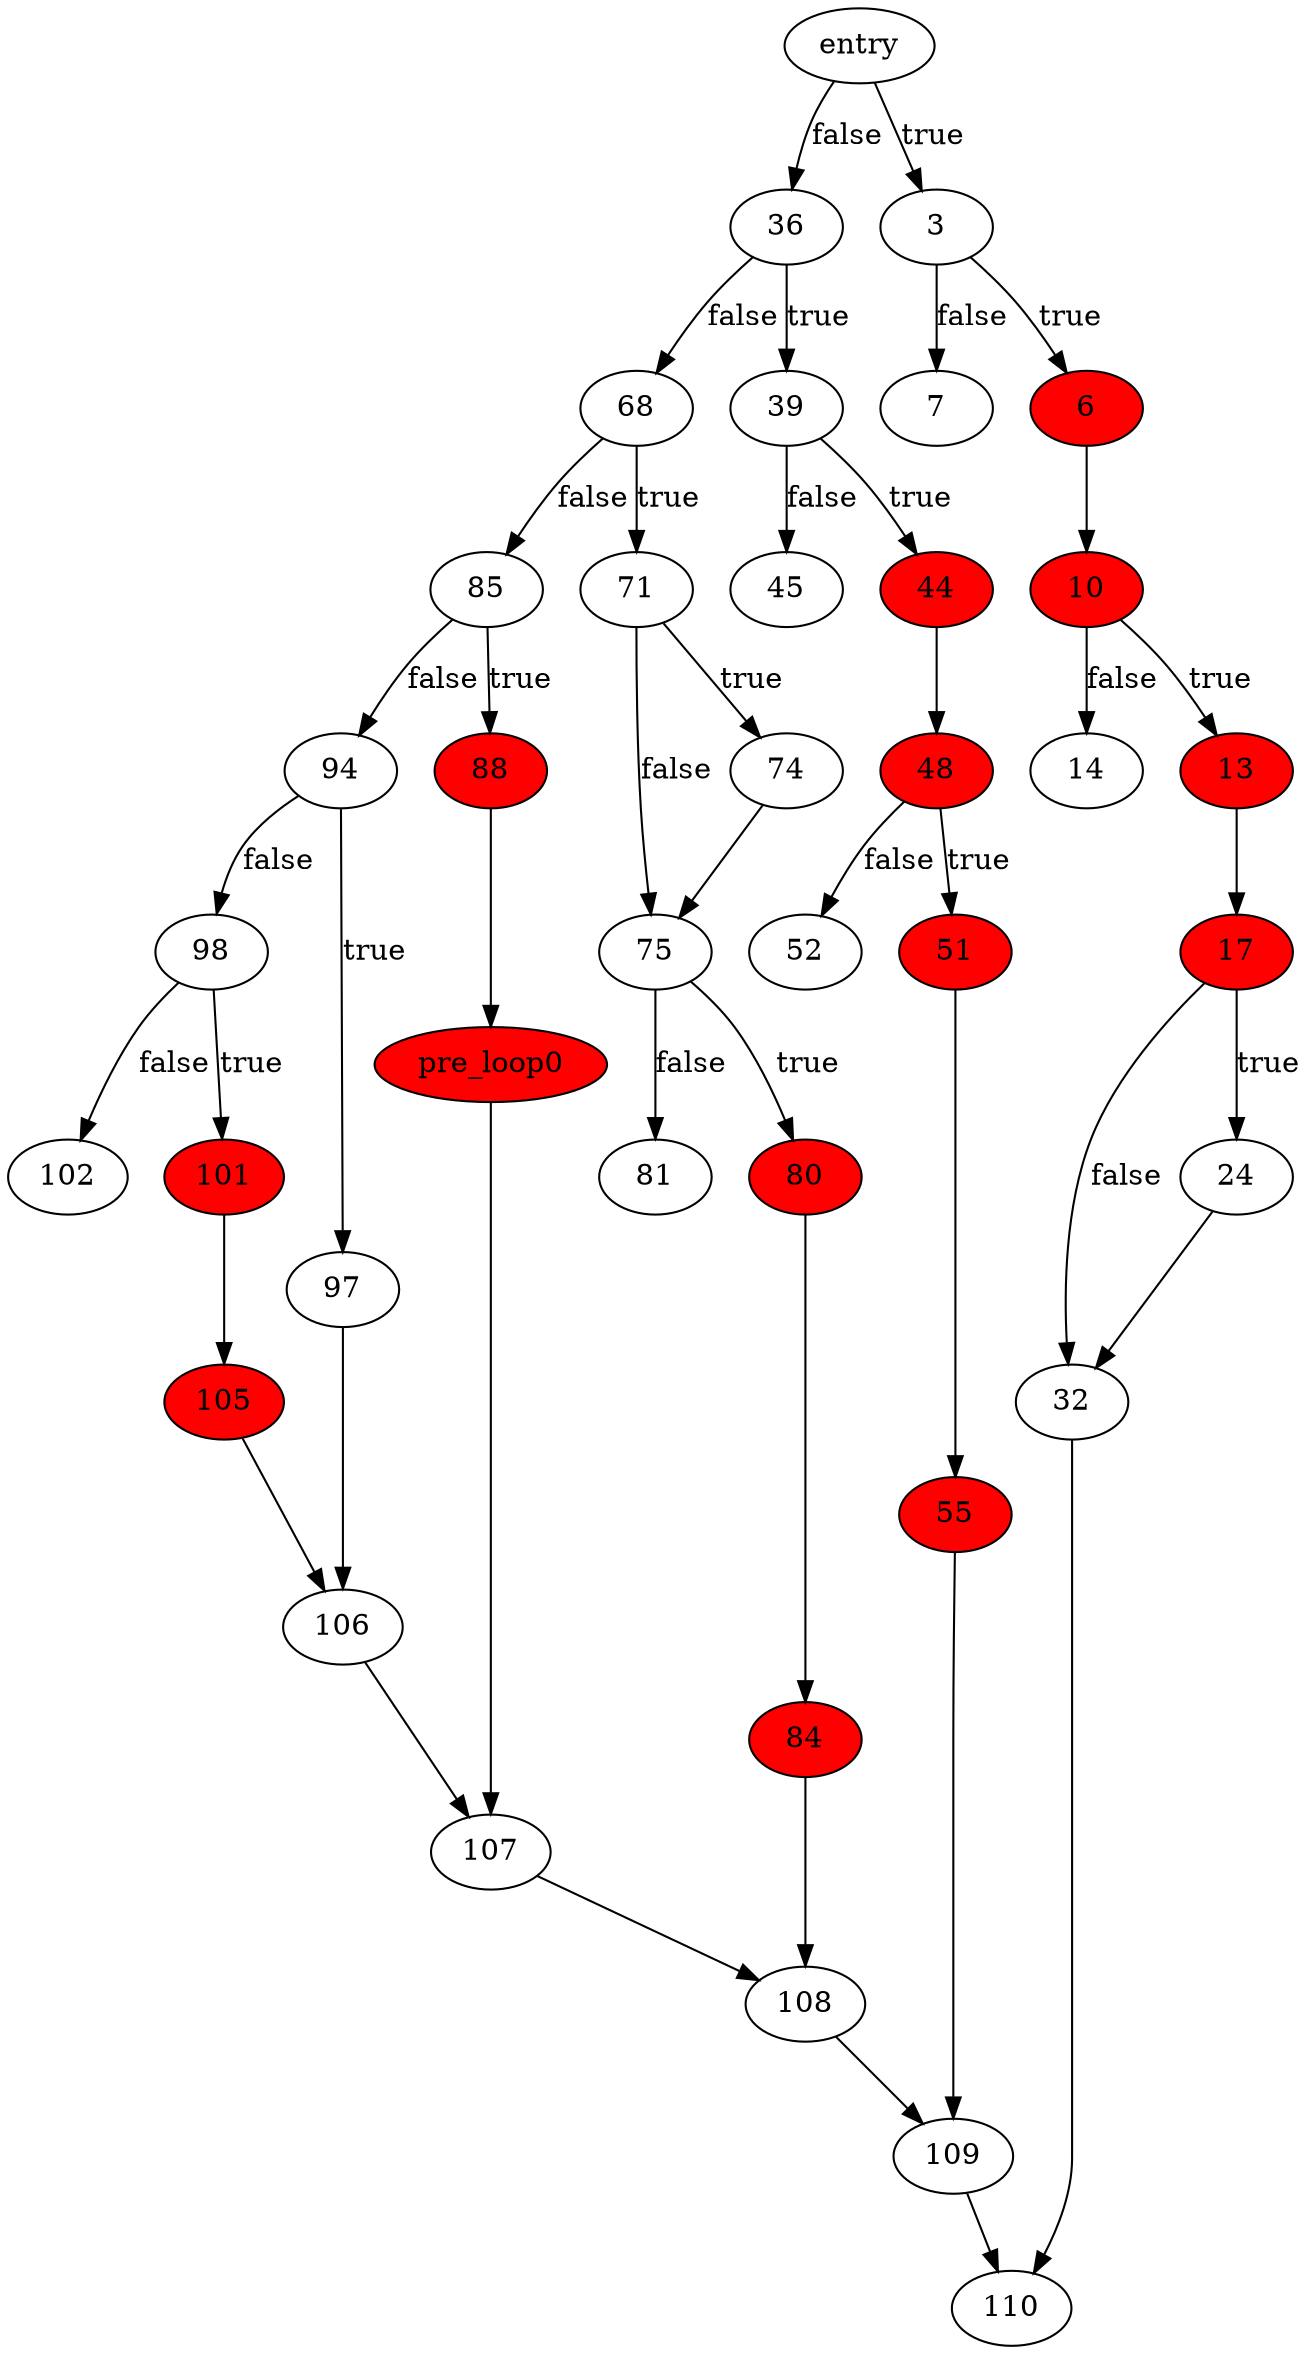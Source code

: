 digraph stmt {
	node [style="filled" fillcolor="white"]

	0->36 [label="false"];
	0->3 [label="true"];
	3->7 [label="false"];
	3->6 [label="true"];
	6->10;
	10->14 [label="false"];
	10->13 [label="true"];
	13->17;
	17->32 [label="false"];
	17->24 [label="true"];
	24->32;
	32->110;
	36->68 [label="false"];
	36->39 [label="true"];
	39->45 [label="false"];
	39->44 [label="true"];
	44->48;
	48->52 [label="false"];
	48->51 [label="true"];
	51->55;
	55->109;
	68->85 [label="false"];
	68->71 [label="true"];
	71->75 [label="false"];
	71->74 [label="true"];
	74->75;
	75->81 [label="false"];
	75->80 [label="true"];
	80->84;
	84->108;
	85->94 [label="false"];
	85->88 [label="true"];
	94->98 [label="false"];
	94->97 [label="true"];
	97->106;
	98->102 [label="false"];
	98->101 [label="true"];
	101->105;
	105->106;
	106->107;
	107->108;
	108->109;
	109->110;
	88->pre_loop0;
	pre_loop0->107;
	0 [label="entry"];
	10 [fillcolor="red"];
	101 [fillcolor="red"];
	102;
	105 [fillcolor="red"];
	106;
	107;
	108;
	109;
	110;
	13 [fillcolor="red"];
	14;
	17 [fillcolor="red"];
	24;
	3;
	32;
	36;
	39;
	44 [fillcolor="red"];
	45;
	48 [fillcolor="red"];
	51 [fillcolor="red"];
	52;
	55 [fillcolor="red"];
	6 [fillcolor="red"];
	68;
	7;
	71;
	74;
	75;
	80 [fillcolor="red"];
	81;
	84 [fillcolor="red"];
	85;
	88 [fillcolor="red"];
	94;
	97;
	98;
	pre_loop0 [fillcolor="red"];
}
